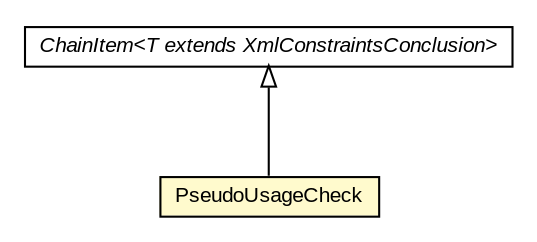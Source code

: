 #!/usr/local/bin/dot
#
# Class diagram 
# Generated by UMLGraph version R5_6-24-gf6e263 (http://www.umlgraph.org/)
#

digraph G {
	edge [fontname="arial",fontsize=10,labelfontname="arial",labelfontsize=10];
	node [fontname="arial",fontsize=10,shape=plaintext];
	nodesep=0.25;
	ranksep=0.5;
	// eu.europa.esig.dss.validation.process.ChainItem<T extends eu.europa.esig.dss.jaxb.detailedreport.XmlConstraintsConclusion>
	c525337 [label=<<table title="eu.europa.esig.dss.validation.process.ChainItem" border="0" cellborder="1" cellspacing="0" cellpadding="2" port="p" href="../../../../ChainItem.html">
		<tr><td><table border="0" cellspacing="0" cellpadding="1">
<tr><td align="center" balign="center"><font face="arial italic"> ChainItem&lt;T extends XmlConstraintsConclusion&gt; </font></td></tr>
		</table></td></tr>
		</table>>, URL="../../../../ChainItem.html", fontname="arial", fontcolor="black", fontsize=10.0];
	// eu.europa.esig.dss.validation.process.bbb.xcv.sub.checks.PseudoUsageCheck
	c525398 [label=<<table title="eu.europa.esig.dss.validation.process.bbb.xcv.sub.checks.PseudoUsageCheck" border="0" cellborder="1" cellspacing="0" cellpadding="2" port="p" bgcolor="lemonChiffon" href="./PseudoUsageCheck.html">
		<tr><td><table border="0" cellspacing="0" cellpadding="1">
<tr><td align="center" balign="center"> PseudoUsageCheck </td></tr>
		</table></td></tr>
		</table>>, URL="./PseudoUsageCheck.html", fontname="arial", fontcolor="black", fontsize=10.0];
	//eu.europa.esig.dss.validation.process.bbb.xcv.sub.checks.PseudoUsageCheck extends eu.europa.esig.dss.validation.process.ChainItem<eu.europa.esig.dss.jaxb.detailedreport.XmlSubXCV>
	c525337:p -> c525398:p [dir=back,arrowtail=empty];
}

